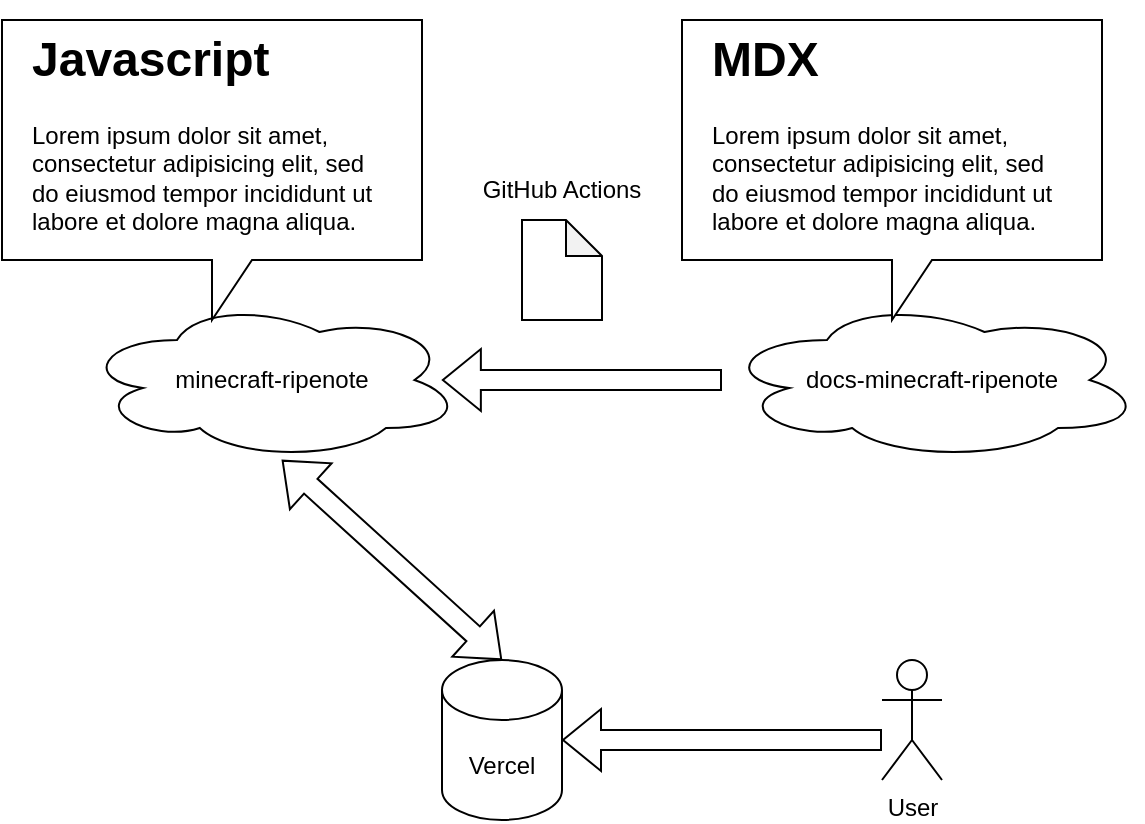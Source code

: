 <mxfile version="18.0.0" type="github">
  <diagram id="ev55QM4pBGHj_VkQhgII" name="Page-1">
    <mxGraphModel dx="460" dy="302" grid="1" gridSize="10" guides="1" tooltips="1" connect="1" arrows="1" fold="1" page="1" pageScale="1" pageWidth="827" pageHeight="1169" math="0" shadow="0">
      <root>
        <mxCell id="0" />
        <mxCell id="1" parent="0" />
        <mxCell id="ZfgU2-nMc-xIi9NZ5b5N-1" value="User" style="shape=umlActor;verticalLabelPosition=bottom;verticalAlign=top;html=1;outlineConnect=0;" vertex="1" parent="1">
          <mxGeometry x="460" y="440" width="30" height="60" as="geometry" />
        </mxCell>
        <mxCell id="ZfgU2-nMc-xIi9NZ5b5N-2" value="Vercel" style="shape=cylinder3;whiteSpace=wrap;html=1;boundedLbl=1;backgroundOutline=1;size=15;" vertex="1" parent="1">
          <mxGeometry x="240" y="440" width="60" height="80" as="geometry" />
        </mxCell>
        <mxCell id="ZfgU2-nMc-xIi9NZ5b5N-3" value="" style="shape=flexArrow;endArrow=classic;html=1;rounded=0;entryX=1;entryY=0.5;entryDx=0;entryDy=0;entryPerimeter=0;" edge="1" parent="1" target="ZfgU2-nMc-xIi9NZ5b5N-2">
          <mxGeometry width="50" height="50" relative="1" as="geometry">
            <mxPoint x="460" y="480" as="sourcePoint" />
            <mxPoint x="420" y="479.66" as="targetPoint" />
          </mxGeometry>
        </mxCell>
        <mxCell id="ZfgU2-nMc-xIi9NZ5b5N-5" value="minecraft-ripenote" style="ellipse;shape=cloud;whiteSpace=wrap;html=1;" vertex="1" parent="1">
          <mxGeometry x="60" y="260" width="190" height="80" as="geometry" />
        </mxCell>
        <mxCell id="ZfgU2-nMc-xIi9NZ5b5N-6" value="docs-minecraft-ripenote" style="ellipse;shape=cloud;whiteSpace=wrap;html=1;" vertex="1" parent="1">
          <mxGeometry x="380" y="260" width="210" height="80" as="geometry" />
        </mxCell>
        <mxCell id="ZfgU2-nMc-xIi9NZ5b5N-19" value="" style="shape=callout;whiteSpace=wrap;html=1;perimeter=calloutPerimeter;verticalAlign=middle;" vertex="1" parent="1">
          <mxGeometry x="360" y="120" width="210" height="150" as="geometry" />
        </mxCell>
        <mxCell id="ZfgU2-nMc-xIi9NZ5b5N-7" value="&lt;h1&gt;MDX&lt;/h1&gt;&lt;p&gt;Lorem ipsum dolor sit amet, consectetur adipisicing elit, sed do eiusmod tempor incididunt ut labore et dolore magna aliqua.&lt;/p&gt;" style="text;html=1;strokeColor=none;fillColor=none;spacing=5;spacingTop=-20;whiteSpace=wrap;overflow=hidden;rounded=0;" vertex="1" parent="1">
          <mxGeometry x="370" y="120" width="190" height="120" as="geometry" />
        </mxCell>
        <mxCell id="ZfgU2-nMc-xIi9NZ5b5N-21" value="" style="shape=flexArrow;endArrow=classic;html=1;rounded=0;entryX=0.947;entryY=0.5;entryDx=0;entryDy=0;entryPerimeter=0;" edge="1" parent="1" target="ZfgU2-nMc-xIi9NZ5b5N-5">
          <mxGeometry width="50" height="50" relative="1" as="geometry">
            <mxPoint x="380" y="300" as="sourcePoint" />
            <mxPoint x="270" y="170" as="targetPoint" />
          </mxGeometry>
        </mxCell>
        <mxCell id="ZfgU2-nMc-xIi9NZ5b5N-24" value="" style="shape=note;whiteSpace=wrap;html=1;backgroundOutline=1;darkOpacity=0.05;size=18;" vertex="1" parent="1">
          <mxGeometry x="280" y="220" width="40" height="50" as="geometry" />
        </mxCell>
        <mxCell id="ZfgU2-nMc-xIi9NZ5b5N-25" value="GitHub Actions" style="text;html=1;strokeColor=none;fillColor=none;align=center;verticalAlign=middle;whiteSpace=wrap;rounded=0;" vertex="1" parent="1">
          <mxGeometry x="240" y="190" width="120" height="30" as="geometry" />
        </mxCell>
        <mxCell id="ZfgU2-nMc-xIi9NZ5b5N-26" value="" style="shape=flexArrow;endArrow=classic;startArrow=classic;html=1;rounded=0;entryX=0.526;entryY=1;entryDx=0;entryDy=0;entryPerimeter=0;exitX=0.5;exitY=0;exitDx=0;exitDy=0;exitPerimeter=0;" edge="1" parent="1" source="ZfgU2-nMc-xIi9NZ5b5N-2" target="ZfgU2-nMc-xIi9NZ5b5N-5">
          <mxGeometry width="100" height="100" relative="1" as="geometry">
            <mxPoint x="50" y="460" as="sourcePoint" />
            <mxPoint x="150" y="360" as="targetPoint" />
          </mxGeometry>
        </mxCell>
        <mxCell id="ZfgU2-nMc-xIi9NZ5b5N-28" value="" style="shape=callout;whiteSpace=wrap;html=1;perimeter=calloutPerimeter;verticalAlign=middle;" vertex="1" parent="1">
          <mxGeometry x="20" y="120" width="210" height="150" as="geometry" />
        </mxCell>
        <mxCell id="ZfgU2-nMc-xIi9NZ5b5N-29" value="&lt;h1&gt;Javascript&lt;/h1&gt;&lt;p&gt;Lorem ipsum dolor sit amet, consectetur adipisicing elit, sed do eiusmod tempor incididunt ut labore et dolore magna aliqua.&lt;/p&gt;" style="text;html=1;strokeColor=none;fillColor=none;spacing=5;spacingTop=-20;whiteSpace=wrap;overflow=hidden;rounded=0;" vertex="1" parent="1">
          <mxGeometry x="30" y="120" width="190" height="120" as="geometry" />
        </mxCell>
      </root>
    </mxGraphModel>
  </diagram>
</mxfile>
